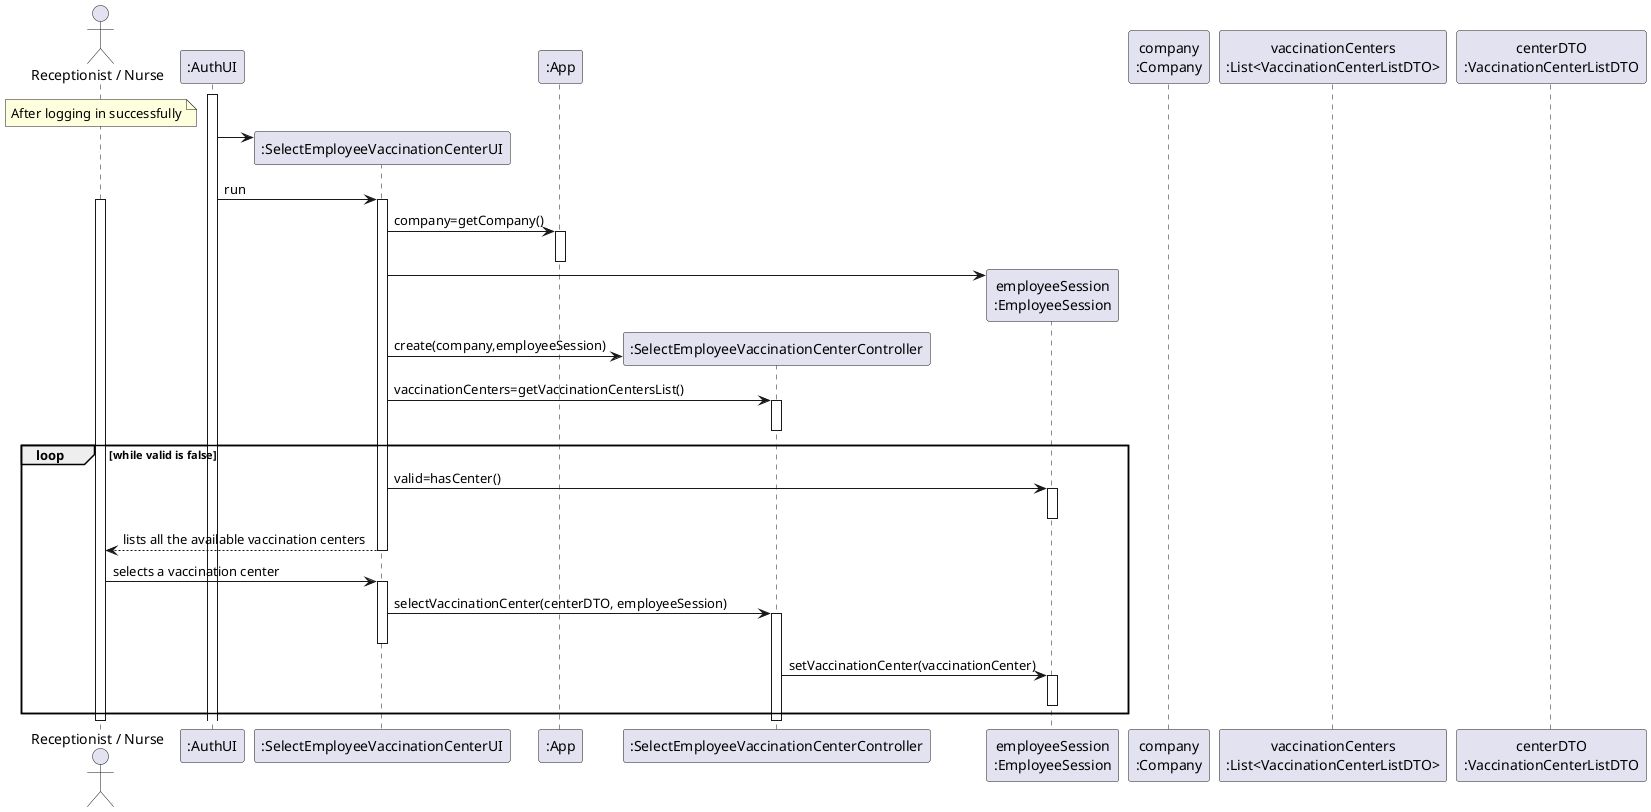 @startuml


actor "Receptionist / Nurse" as NUR

note over NUR
 After logging in successfully
end note

participant ":AuthUI" as AUTHUI

activate AUTHUI
create ":SelectEmployeeVaccinationCenterUI" as UI
AUTHUI -> UI
AUTHUI -> UI : run
activate UI
participant ":App" as APP
activate NUR



UI -> APP : company=getCompany()
activate APP
deactivate APP

participant ":SelectEmployeeVaccinationCenterController" as CTRL
participant "employeeSession\n:EmployeeSession" as SESSION
UI -> SESSION **
UI -> CTRL ** : create(company,employeeSession)

UI -> CTRL : vaccinationCenters=getVaccinationCentersList()
activate CTRL
deactivate CTRL

loop while valid is false
UI -> SESSION : valid=hasCenter()
activate SESSION
deactivate SESSION

UI --> NUR : lists all the available vaccination centers
deactivate UI

participant "company\n:Company" as COMP

NUR -> UI : selects a vaccination center
activate UI
UI -> CTRL : selectVaccinationCenter(centerDTO, employeeSession)
activate CTRL
deactivate UI
CTRL -> SESSION : setVaccinationCenter(vaccinationCenter)
activate SESSION
deactivate SESSION

end loop

deactivate CTRL

deactivate UI

deactivate NUR

participant "vaccinationCenters\n:List<VaccinationCenterListDTO>" 
participant "centerDTO\n:VaccinationCenterListDTO" 
@enduml
